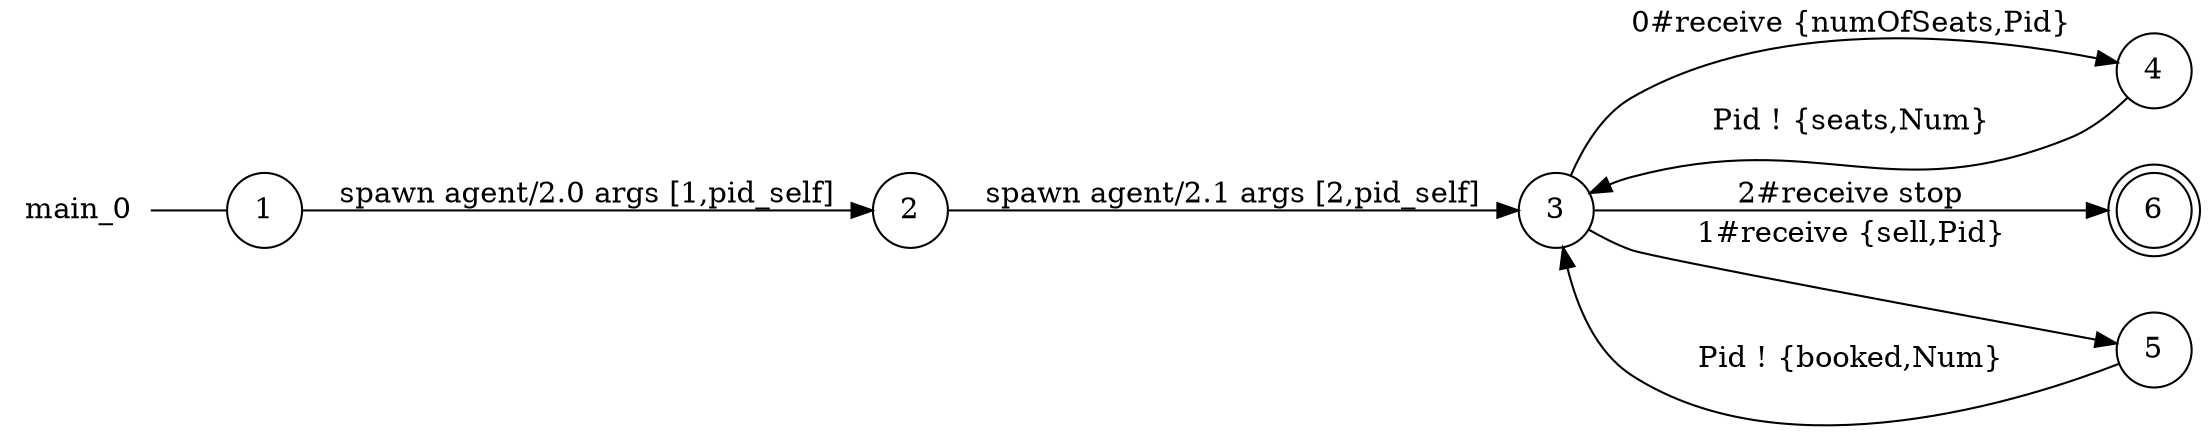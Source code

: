 digraph main_0 {
	rankdir="LR";
	n_0 [label="main_0", shape="plaintext"];
	n_1 [id="8", shape=doublecircle, label="6"];
	n_2 [id="1", shape=circle, label="1"];
	n_0 -> n_2 [arrowhead=none];
	n_3 [id="4", shape=circle, label="2"];
	n_4 [id="6", shape=circle, label="4"];
	n_5 [id="2", shape=circle, label="3"];
	n_6 [id="5", shape=circle, label="5"];

	n_5 -> n_1 [id="[$e|12]", label="2#receive stop"];
	n_5 -> n_4 [id="[$e|9]", label="0#receive {numOfSeats,Pid}"];
	n_5 -> n_6 [id="[$e|3]", label="1#receive {sell,Pid}"];
	n_3 -> n_5 [id="[$e|14]", label="spawn agent/2.1 args [2,pid_self]"];
	n_4 -> n_5 [id="[$e|13]", label="Pid ! {seats,Num}"];
	n_6 -> n_5 [id="[$e|4]", label="Pid ! {booked,Num}"];
	n_2 -> n_3 [id="[$e|7]", label="spawn agent/2.0 args [1,pid_self]"];
}
